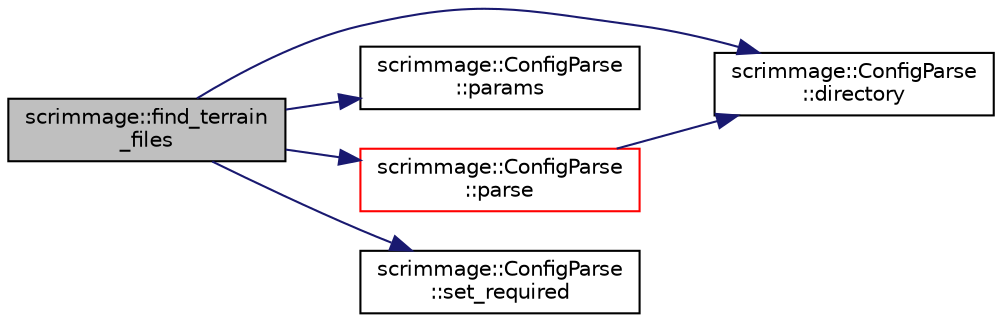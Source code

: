 digraph "scrimmage::find_terrain_files"
{
 // LATEX_PDF_SIZE
  edge [fontname="Helvetica",fontsize="10",labelfontname="Helvetica",labelfontsize="10"];
  node [fontname="Helvetica",fontsize="10",shape=record];
  rankdir="LR";
  Node1 [label="scrimmage::find_terrain\l_files",height=0.2,width=0.4,color="black", fillcolor="grey75", style="filled", fontcolor="black",tooltip=" "];
  Node1 -> Node2 [color="midnightblue",fontsize="10",style="solid",fontname="Helvetica"];
  Node2 [label="scrimmage::ConfigParse\l::directory",height=0.2,width=0.4,color="black", fillcolor="white", style="filled",URL="$classscrimmage_1_1ConfigParse.html#aede39478d5a5571a786867f699fbb5d2",tooltip=" "];
  Node1 -> Node3 [color="midnightblue",fontsize="10",style="solid",fontname="Helvetica"];
  Node3 [label="scrimmage::ConfigParse\l::params",height=0.2,width=0.4,color="black", fillcolor="white", style="filled",URL="$classscrimmage_1_1ConfigParse.html#ad458e0b5366b8b901918030b3c383c0b",tooltip=" "];
  Node1 -> Node4 [color="midnightblue",fontsize="10",style="solid",fontname="Helvetica"];
  Node4 [label="scrimmage::ConfigParse\l::parse",height=0.2,width=0.4,color="red", fillcolor="white", style="filled",URL="$classscrimmage_1_1ConfigParse.html#a63316b2845ccc4bbc0c87eb88b72a3e6",tooltip=" "];
  Node4 -> Node2 [color="midnightblue",fontsize="10",style="solid",fontname="Helvetica"];
  Node1 -> Node10 [color="midnightblue",fontsize="10",style="solid",fontname="Helvetica"];
  Node10 [label="scrimmage::ConfigParse\l::set_required",height=0.2,width=0.4,color="black", fillcolor="white", style="filled",URL="$classscrimmage_1_1ConfigParse.html#ae3fe85774dd42584d02f36514a45f3e3",tooltip=" "];
}
